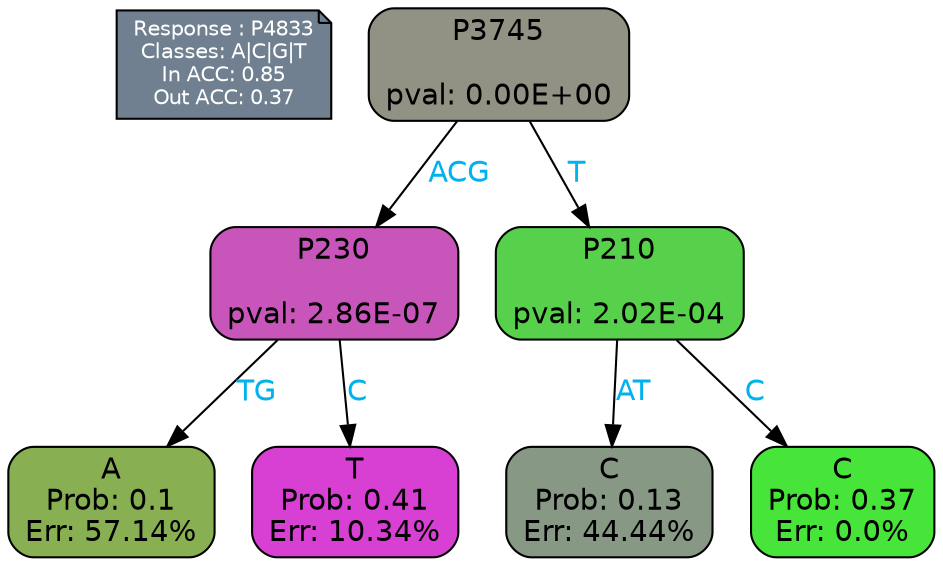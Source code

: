 digraph Tree {
node [shape=box, style="filled, rounded", color="black", fontname=helvetica] ;
graph [ranksep=equally, splines=polylines, bgcolor=transparent, dpi=600] ;
edge [fontname=helvetica] ;
LEGEND [label="Response : P4833
Classes: A|C|G|T
In ACC: 0.85
Out ACC: 0.37
",shape=note,align=left,style=filled,fillcolor="slategray",fontcolor="white",fontsize=10];1 [label="P3745

pval: 0.00E+00", fillcolor="#919284"] ;
2 [label="P230

pval: 2.86E-07", fillcolor="#c856ba"] ;
3 [label="A
Prob: 0.1
Err: 57.14%", fillcolor="#88af51"] ;
4 [label="T
Prob: 0.41
Err: 10.34%", fillcolor="#d840d3"] ;
5 [label="P210

pval: 2.02E-04", fillcolor="#57d14c"] ;
6 [label="C
Prob: 0.13
Err: 44.44%", fillcolor="#879885"] ;
7 [label="C
Prob: 0.37
Err: 0.0%", fillcolor="#47e539"] ;
1 -> 2 [label="ACG",fontcolor=deepskyblue2] ;
1 -> 5 [label="T",fontcolor=deepskyblue2] ;
2 -> 3 [label="TG",fontcolor=deepskyblue2] ;
2 -> 4 [label="C",fontcolor=deepskyblue2] ;
5 -> 6 [label="AT",fontcolor=deepskyblue2] ;
5 -> 7 [label="C",fontcolor=deepskyblue2] ;
{rank = same; 3;4;6;7;}{rank = same; LEGEND;1;}}